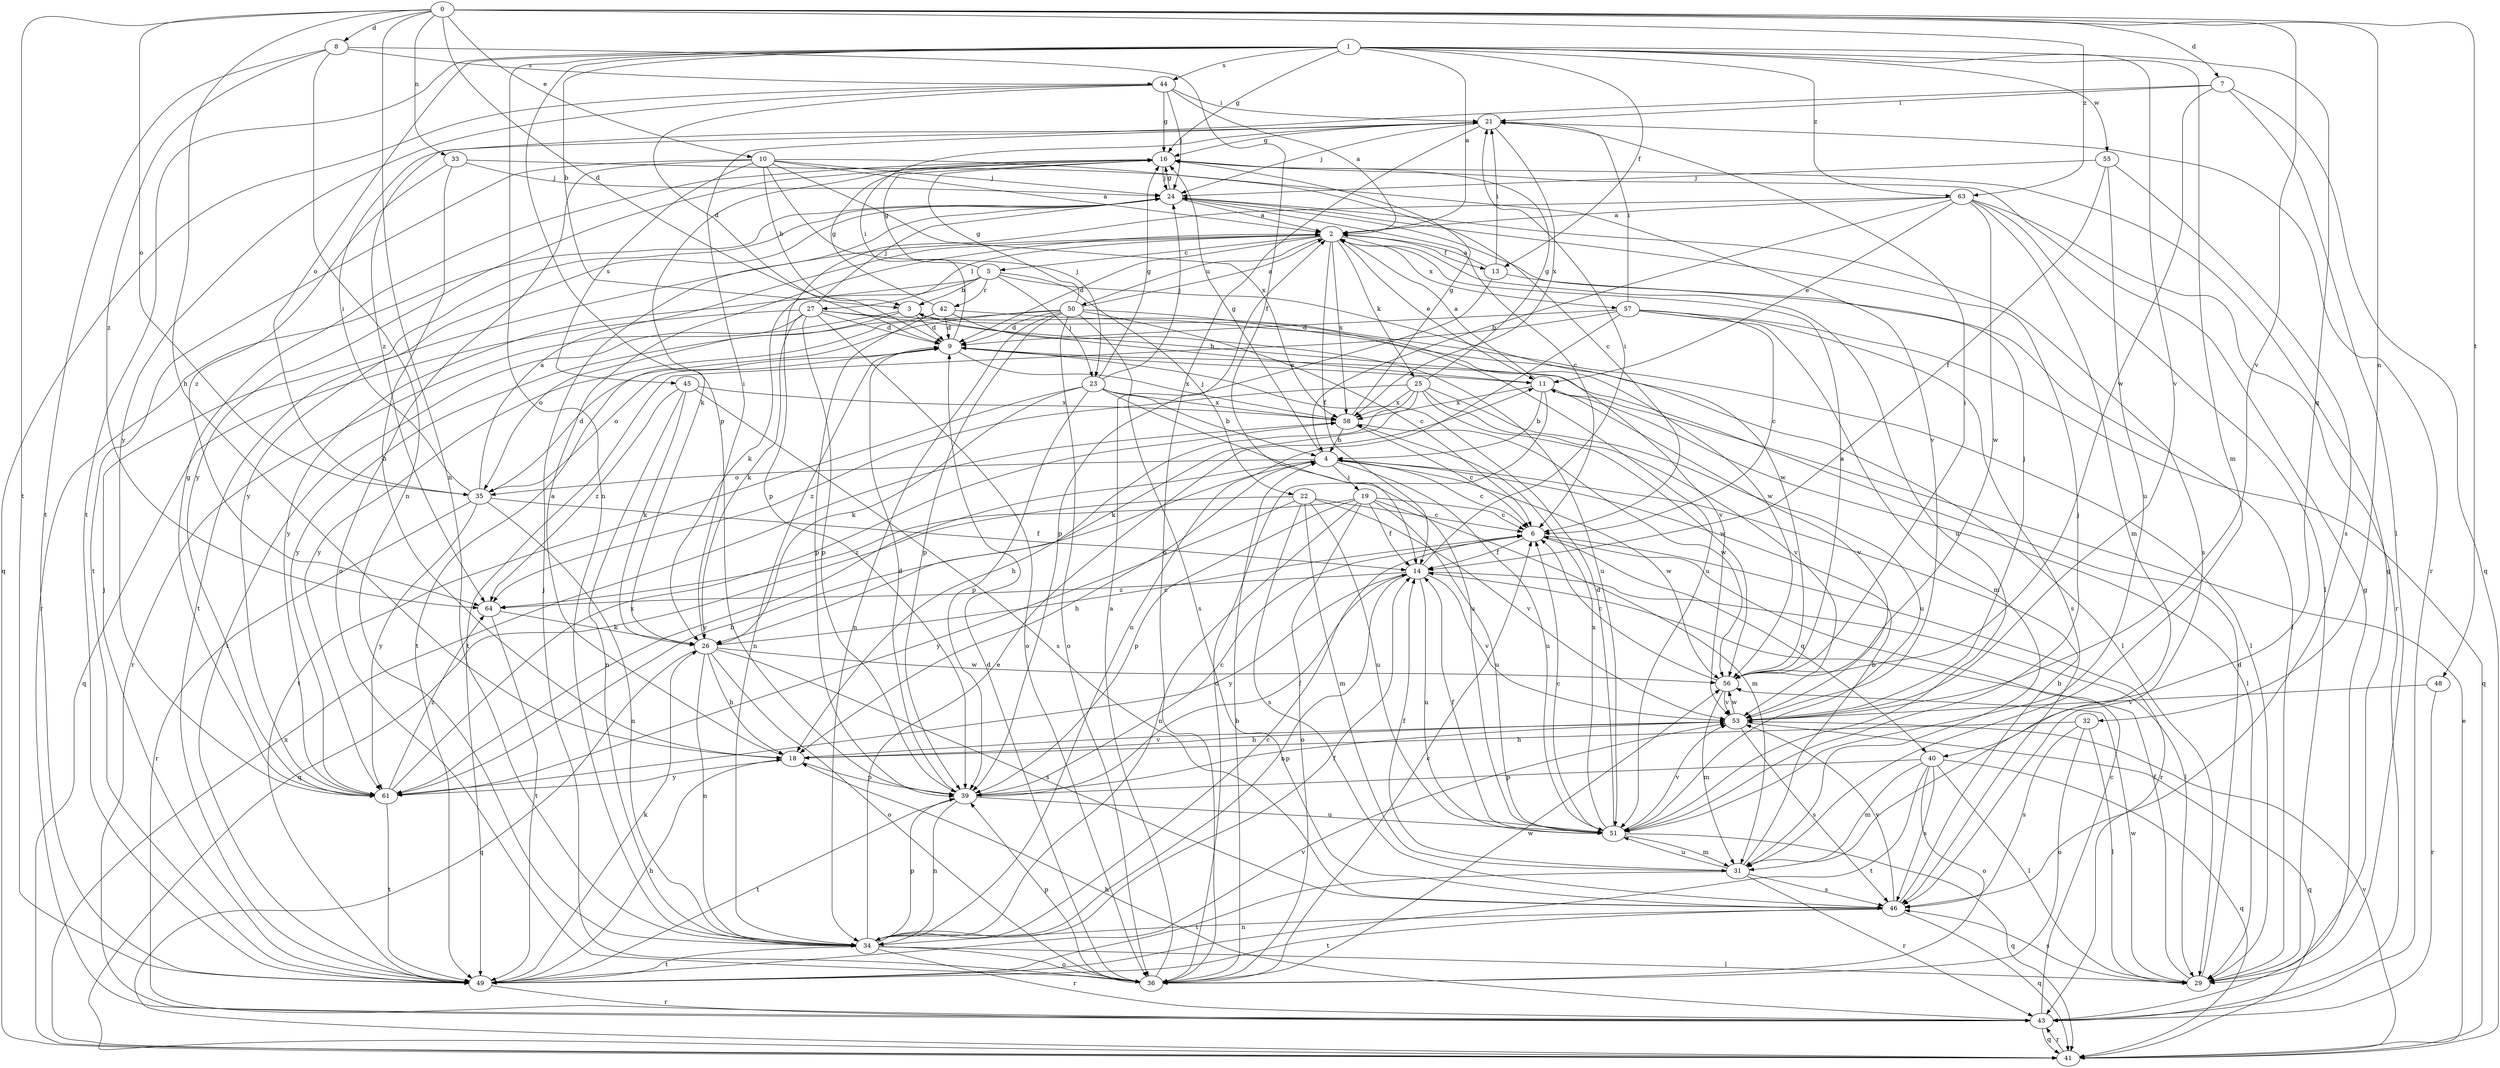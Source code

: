 strict digraph  {
0;
1;
2;
3;
4;
5;
6;
7;
8;
9;
10;
11;
13;
14;
16;
18;
19;
21;
22;
23;
24;
25;
26;
27;
29;
31;
32;
33;
34;
35;
36;
39;
40;
41;
42;
43;
44;
45;
46;
48;
49;
50;
51;
53;
55;
56;
57;
58;
61;
63;
64;
0 -> 7  [label=d];
0 -> 8  [label=d];
0 -> 9  [label=d];
0 -> 10  [label=e];
0 -> 18  [label=h];
0 -> 32  [label=n];
0 -> 33  [label=n];
0 -> 34  [label=n];
0 -> 35  [label=o];
0 -> 48  [label=t];
0 -> 49  [label=t];
0 -> 53  [label=v];
0 -> 63  [label=z];
1 -> 2  [label=a];
1 -> 3  [label=b];
1 -> 13  [label=f];
1 -> 16  [label=g];
1 -> 31  [label=m];
1 -> 34  [label=n];
1 -> 35  [label=o];
1 -> 39  [label=p];
1 -> 40  [label=q];
1 -> 44  [label=s];
1 -> 49  [label=t];
1 -> 53  [label=v];
1 -> 55  [label=w];
1 -> 63  [label=z];
2 -> 5  [label=c];
2 -> 9  [label=d];
2 -> 11  [label=e];
2 -> 13  [label=f];
2 -> 14  [label=f];
2 -> 25  [label=k];
2 -> 27  [label=l];
2 -> 49  [label=t];
2 -> 50  [label=u];
2 -> 51  [label=u];
2 -> 57  [label=x];
2 -> 58  [label=x];
3 -> 9  [label=d];
3 -> 29  [label=l];
3 -> 35  [label=o];
3 -> 49  [label=t];
4 -> 6  [label=c];
4 -> 16  [label=g];
4 -> 18  [label=h];
4 -> 19  [label=i];
4 -> 35  [label=o];
4 -> 51  [label=u];
4 -> 56  [label=w];
4 -> 61  [label=y];
5 -> 3  [label=b];
5 -> 16  [label=g];
5 -> 22  [label=j];
5 -> 23  [label=j];
5 -> 26  [label=k];
5 -> 42  [label=r];
5 -> 56  [label=w];
5 -> 61  [label=y];
6 -> 14  [label=f];
6 -> 40  [label=q];
6 -> 43  [label=r];
7 -> 21  [label=i];
7 -> 29  [label=l];
7 -> 41  [label=q];
7 -> 56  [label=w];
7 -> 64  [label=z];
8 -> 14  [label=f];
8 -> 34  [label=n];
8 -> 44  [label=s];
8 -> 49  [label=t];
8 -> 64  [label=z];
9 -> 11  [label=e];
9 -> 21  [label=i];
9 -> 34  [label=n];
9 -> 35  [label=o];
9 -> 58  [label=x];
10 -> 2  [label=a];
10 -> 3  [label=b];
10 -> 6  [label=c];
10 -> 23  [label=j];
10 -> 24  [label=j];
10 -> 36  [label=o];
10 -> 45  [label=s];
10 -> 49  [label=t];
10 -> 58  [label=x];
11 -> 2  [label=a];
11 -> 3  [label=b];
11 -> 4  [label=b];
11 -> 29  [label=l];
11 -> 36  [label=o];
11 -> 53  [label=v];
11 -> 58  [label=x];
13 -> 2  [label=a];
13 -> 21  [label=i];
13 -> 29  [label=l];
13 -> 39  [label=p];
14 -> 21  [label=i];
14 -> 29  [label=l];
14 -> 34  [label=n];
14 -> 51  [label=u];
14 -> 53  [label=v];
14 -> 61  [label=y];
14 -> 64  [label=z];
16 -> 24  [label=j];
16 -> 26  [label=k];
16 -> 61  [label=y];
18 -> 2  [label=a];
18 -> 39  [label=p];
18 -> 53  [label=v];
18 -> 61  [label=y];
19 -> 6  [label=c];
19 -> 14  [label=f];
19 -> 31  [label=m];
19 -> 34  [label=n];
19 -> 36  [label=o];
19 -> 39  [label=p];
19 -> 51  [label=u];
19 -> 64  [label=z];
21 -> 16  [label=g];
21 -> 24  [label=j];
21 -> 36  [label=o];
21 -> 43  [label=r];
21 -> 58  [label=x];
22 -> 6  [label=c];
22 -> 31  [label=m];
22 -> 41  [label=q];
22 -> 46  [label=s];
22 -> 51  [label=u];
22 -> 53  [label=v];
22 -> 61  [label=y];
23 -> 4  [label=b];
23 -> 16  [label=g];
23 -> 24  [label=j];
23 -> 26  [label=k];
23 -> 39  [label=p];
23 -> 49  [label=t];
23 -> 51  [label=u];
23 -> 58  [label=x];
24 -> 2  [label=a];
24 -> 6  [label=c];
24 -> 16  [label=g];
24 -> 43  [label=r];
24 -> 46  [label=s];
24 -> 61  [label=y];
25 -> 16  [label=g];
25 -> 18  [label=h];
25 -> 26  [label=k];
25 -> 51  [label=u];
25 -> 53  [label=v];
25 -> 56  [label=w];
25 -> 58  [label=x];
25 -> 64  [label=z];
26 -> 6  [label=c];
26 -> 18  [label=h];
26 -> 21  [label=i];
26 -> 34  [label=n];
26 -> 36  [label=o];
26 -> 41  [label=q];
26 -> 46  [label=s];
26 -> 56  [label=w];
27 -> 9  [label=d];
27 -> 24  [label=j];
27 -> 26  [label=k];
27 -> 29  [label=l];
27 -> 36  [label=o];
27 -> 39  [label=p];
27 -> 41  [label=q];
27 -> 43  [label=r];
27 -> 53  [label=v];
29 -> 9  [label=d];
29 -> 14  [label=f];
29 -> 16  [label=g];
29 -> 46  [label=s];
29 -> 56  [label=w];
31 -> 4  [label=b];
31 -> 14  [label=f];
31 -> 43  [label=r];
31 -> 46  [label=s];
31 -> 49  [label=t];
31 -> 51  [label=u];
32 -> 18  [label=h];
32 -> 29  [label=l];
32 -> 36  [label=o];
32 -> 46  [label=s];
33 -> 18  [label=h];
33 -> 24  [label=j];
33 -> 53  [label=v];
33 -> 64  [label=z];
34 -> 6  [label=c];
34 -> 11  [label=e];
34 -> 14  [label=f];
34 -> 29  [label=l];
34 -> 36  [label=o];
34 -> 39  [label=p];
34 -> 43  [label=r];
34 -> 49  [label=t];
35 -> 2  [label=a];
35 -> 9  [label=d];
35 -> 14  [label=f];
35 -> 21  [label=i];
35 -> 34  [label=n];
35 -> 43  [label=r];
35 -> 61  [label=y];
36 -> 2  [label=a];
36 -> 4  [label=b];
36 -> 6  [label=c];
36 -> 9  [label=d];
36 -> 24  [label=j];
36 -> 39  [label=p];
36 -> 56  [label=w];
39 -> 6  [label=c];
39 -> 9  [label=d];
39 -> 14  [label=f];
39 -> 34  [label=n];
39 -> 49  [label=t];
39 -> 51  [label=u];
40 -> 29  [label=l];
40 -> 31  [label=m];
40 -> 36  [label=o];
40 -> 39  [label=p];
40 -> 41  [label=q];
40 -> 46  [label=s];
40 -> 49  [label=t];
41 -> 11  [label=e];
41 -> 43  [label=r];
41 -> 53  [label=v];
41 -> 58  [label=x];
42 -> 9  [label=d];
42 -> 16  [label=g];
42 -> 39  [label=p];
42 -> 51  [label=u];
42 -> 56  [label=w];
42 -> 61  [label=y];
43 -> 6  [label=c];
43 -> 16  [label=g];
43 -> 18  [label=h];
43 -> 41  [label=q];
44 -> 2  [label=a];
44 -> 9  [label=d];
44 -> 16  [label=g];
44 -> 21  [label=i];
44 -> 24  [label=j];
44 -> 41  [label=q];
44 -> 61  [label=y];
45 -> 26  [label=k];
45 -> 34  [label=n];
45 -> 46  [label=s];
45 -> 58  [label=x];
45 -> 64  [label=z];
46 -> 4  [label=b];
46 -> 34  [label=n];
46 -> 41  [label=q];
46 -> 49  [label=t];
46 -> 53  [label=v];
48 -> 43  [label=r];
48 -> 53  [label=v];
49 -> 18  [label=h];
49 -> 24  [label=j];
49 -> 26  [label=k];
49 -> 43  [label=r];
49 -> 53  [label=v];
50 -> 2  [label=a];
50 -> 6  [label=c];
50 -> 9  [label=d];
50 -> 16  [label=g];
50 -> 34  [label=n];
50 -> 36  [label=o];
50 -> 39  [label=p];
50 -> 46  [label=s];
50 -> 49  [label=t];
50 -> 51  [label=u];
50 -> 61  [label=y];
51 -> 6  [label=c];
51 -> 9  [label=d];
51 -> 14  [label=f];
51 -> 24  [label=j];
51 -> 31  [label=m];
51 -> 41  [label=q];
51 -> 53  [label=v];
51 -> 58  [label=x];
53 -> 18  [label=h];
53 -> 24  [label=j];
53 -> 39  [label=p];
53 -> 41  [label=q];
53 -> 46  [label=s];
53 -> 56  [label=w];
55 -> 14  [label=f];
55 -> 24  [label=j];
55 -> 46  [label=s];
55 -> 51  [label=u];
56 -> 2  [label=a];
56 -> 6  [label=c];
56 -> 21  [label=i];
56 -> 31  [label=m];
56 -> 53  [label=v];
57 -> 6  [label=c];
57 -> 9  [label=d];
57 -> 21  [label=i];
57 -> 31  [label=m];
57 -> 34  [label=n];
57 -> 41  [label=q];
57 -> 46  [label=s];
57 -> 49  [label=t];
58 -> 4  [label=b];
58 -> 6  [label=c];
58 -> 16  [label=g];
58 -> 56  [label=w];
61 -> 4  [label=b];
61 -> 16  [label=g];
61 -> 49  [label=t];
61 -> 58  [label=x];
61 -> 64  [label=z];
63 -> 2  [label=a];
63 -> 4  [label=b];
63 -> 11  [label=e];
63 -> 29  [label=l];
63 -> 31  [label=m];
63 -> 39  [label=p];
63 -> 43  [label=r];
63 -> 56  [label=w];
64 -> 26  [label=k];
64 -> 49  [label=t];
}
